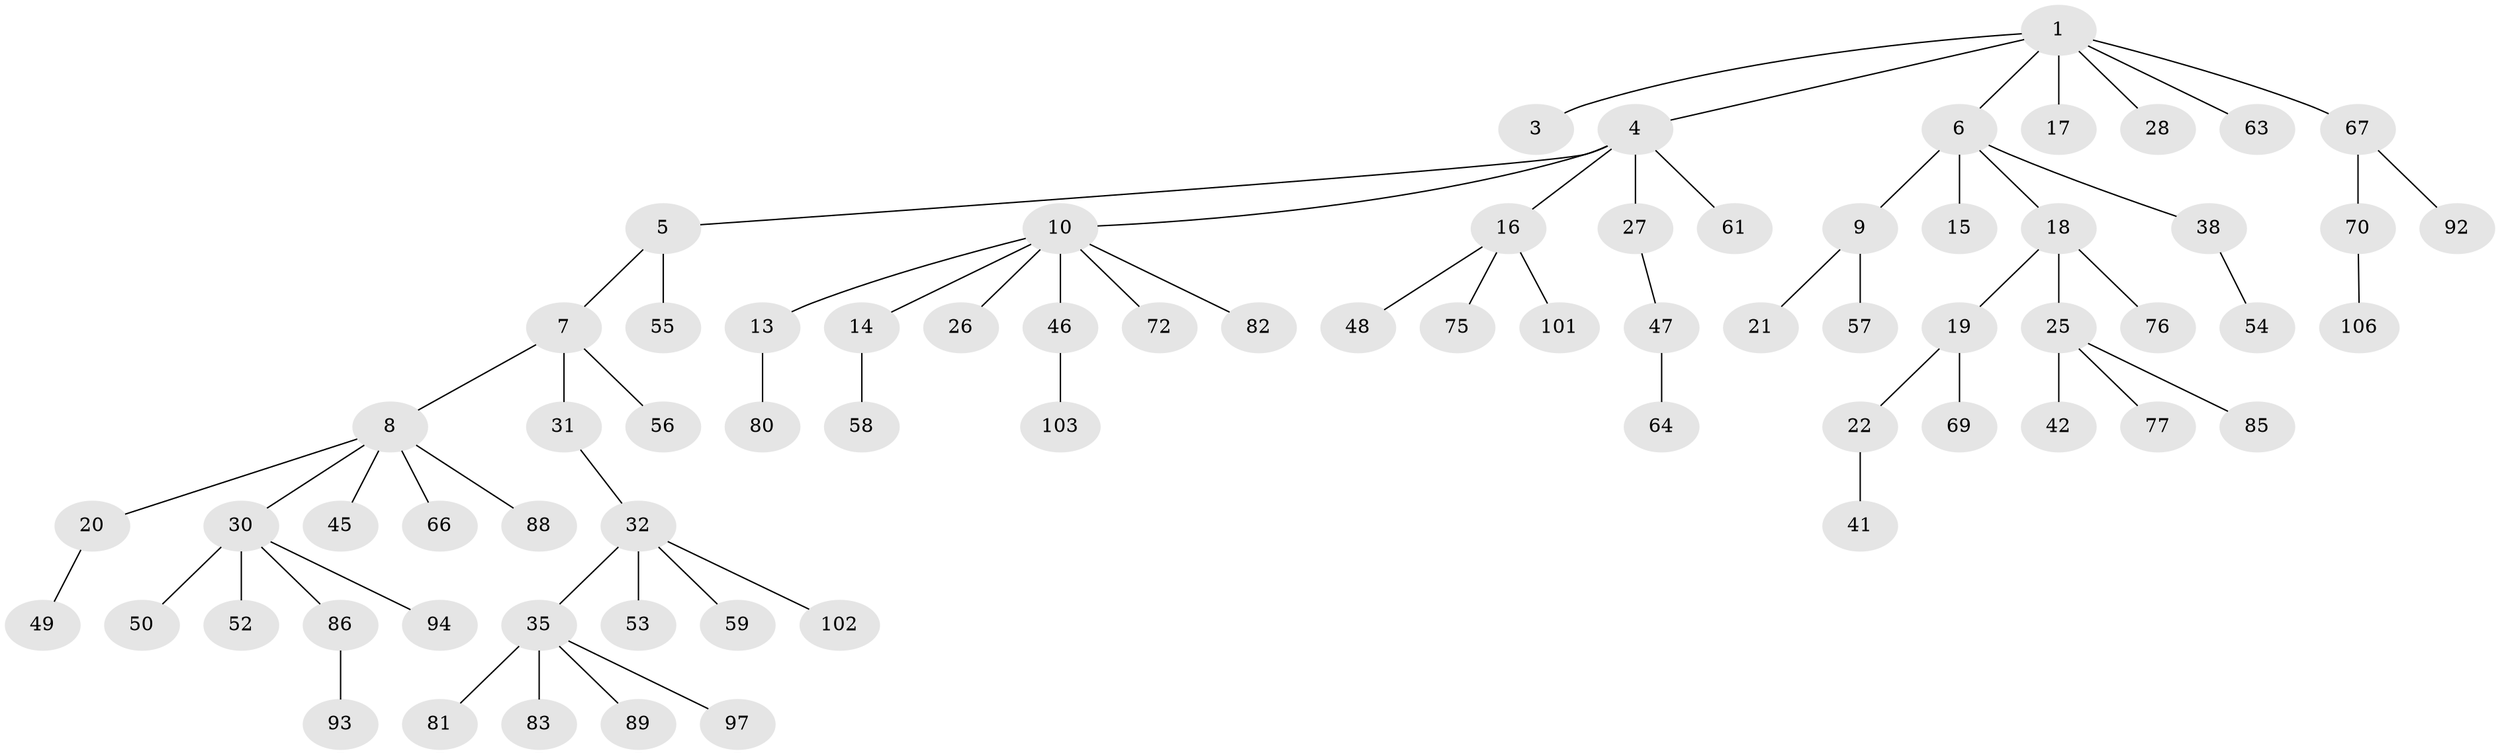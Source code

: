 // Generated by graph-tools (version 1.1) at 2025/52/02/27/25 19:52:12]
// undirected, 71 vertices, 70 edges
graph export_dot {
graph [start="1"]
  node [color=gray90,style=filled];
  1 [super="+2"];
  3;
  4 [super="+43"];
  5 [super="+51"];
  6 [super="+62"];
  7 [super="+12"];
  8 [super="+34"];
  9 [super="+40"];
  10 [super="+11"];
  13 [super="+24"];
  14 [super="+91"];
  15;
  16 [super="+23"];
  17 [super="+73"];
  18 [super="+44"];
  19 [super="+98"];
  20 [super="+79"];
  21;
  22 [super="+71"];
  25 [super="+33"];
  26 [super="+29"];
  27;
  28 [super="+36"];
  30 [super="+39"];
  31;
  32 [super="+95"];
  35 [super="+37"];
  38 [super="+104"];
  41;
  42;
  45 [super="+60"];
  46 [super="+78"];
  47 [super="+68"];
  48;
  49;
  50;
  52;
  53 [super="+65"];
  54;
  55;
  56;
  57 [super="+74"];
  58 [super="+99"];
  59;
  61;
  63;
  64;
  66 [super="+84"];
  67;
  69;
  70 [super="+90"];
  72;
  75;
  76;
  77 [super="+96"];
  80;
  81;
  82 [super="+100"];
  83;
  85;
  86 [super="+87"];
  88;
  89;
  92;
  93;
  94;
  97 [super="+105"];
  101;
  102;
  103;
  106;
  1 -- 3;
  1 -- 4;
  1 -- 6;
  1 -- 28;
  1 -- 67;
  1 -- 17;
  1 -- 63;
  4 -- 5;
  4 -- 10;
  4 -- 16;
  4 -- 27;
  4 -- 61;
  5 -- 7;
  5 -- 55;
  6 -- 9;
  6 -- 15;
  6 -- 18;
  6 -- 38;
  7 -- 8;
  7 -- 31;
  7 -- 56;
  8 -- 20;
  8 -- 30;
  8 -- 66;
  8 -- 88;
  8 -- 45;
  9 -- 21;
  9 -- 57;
  10 -- 13;
  10 -- 14;
  10 -- 82;
  10 -- 72;
  10 -- 26;
  10 -- 46;
  13 -- 80;
  14 -- 58;
  16 -- 48;
  16 -- 75;
  16 -- 101;
  18 -- 19;
  18 -- 25;
  18 -- 76;
  19 -- 22;
  19 -- 69;
  20 -- 49;
  22 -- 41;
  25 -- 42;
  25 -- 77;
  25 -- 85;
  27 -- 47;
  30 -- 50;
  30 -- 94;
  30 -- 86;
  30 -- 52;
  31 -- 32;
  32 -- 35;
  32 -- 53;
  32 -- 59;
  32 -- 102;
  35 -- 81;
  35 -- 83;
  35 -- 97;
  35 -- 89;
  38 -- 54;
  46 -- 103;
  47 -- 64;
  67 -- 70;
  67 -- 92;
  70 -- 106;
  86 -- 93;
}
